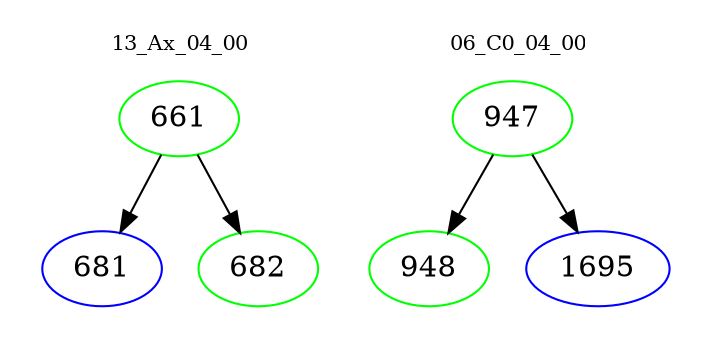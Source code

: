 digraph{
subgraph cluster_0 {
color = white
label = "13_Ax_04_00";
fontsize=10;
T0_661 [label="661", color="green"]
T0_661 -> T0_681 [color="black"]
T0_681 [label="681", color="blue"]
T0_661 -> T0_682 [color="black"]
T0_682 [label="682", color="green"]
}
subgraph cluster_1 {
color = white
label = "06_C0_04_00";
fontsize=10;
T1_947 [label="947", color="green"]
T1_947 -> T1_948 [color="black"]
T1_948 [label="948", color="green"]
T1_947 -> T1_1695 [color="black"]
T1_1695 [label="1695", color="blue"]
}
}
